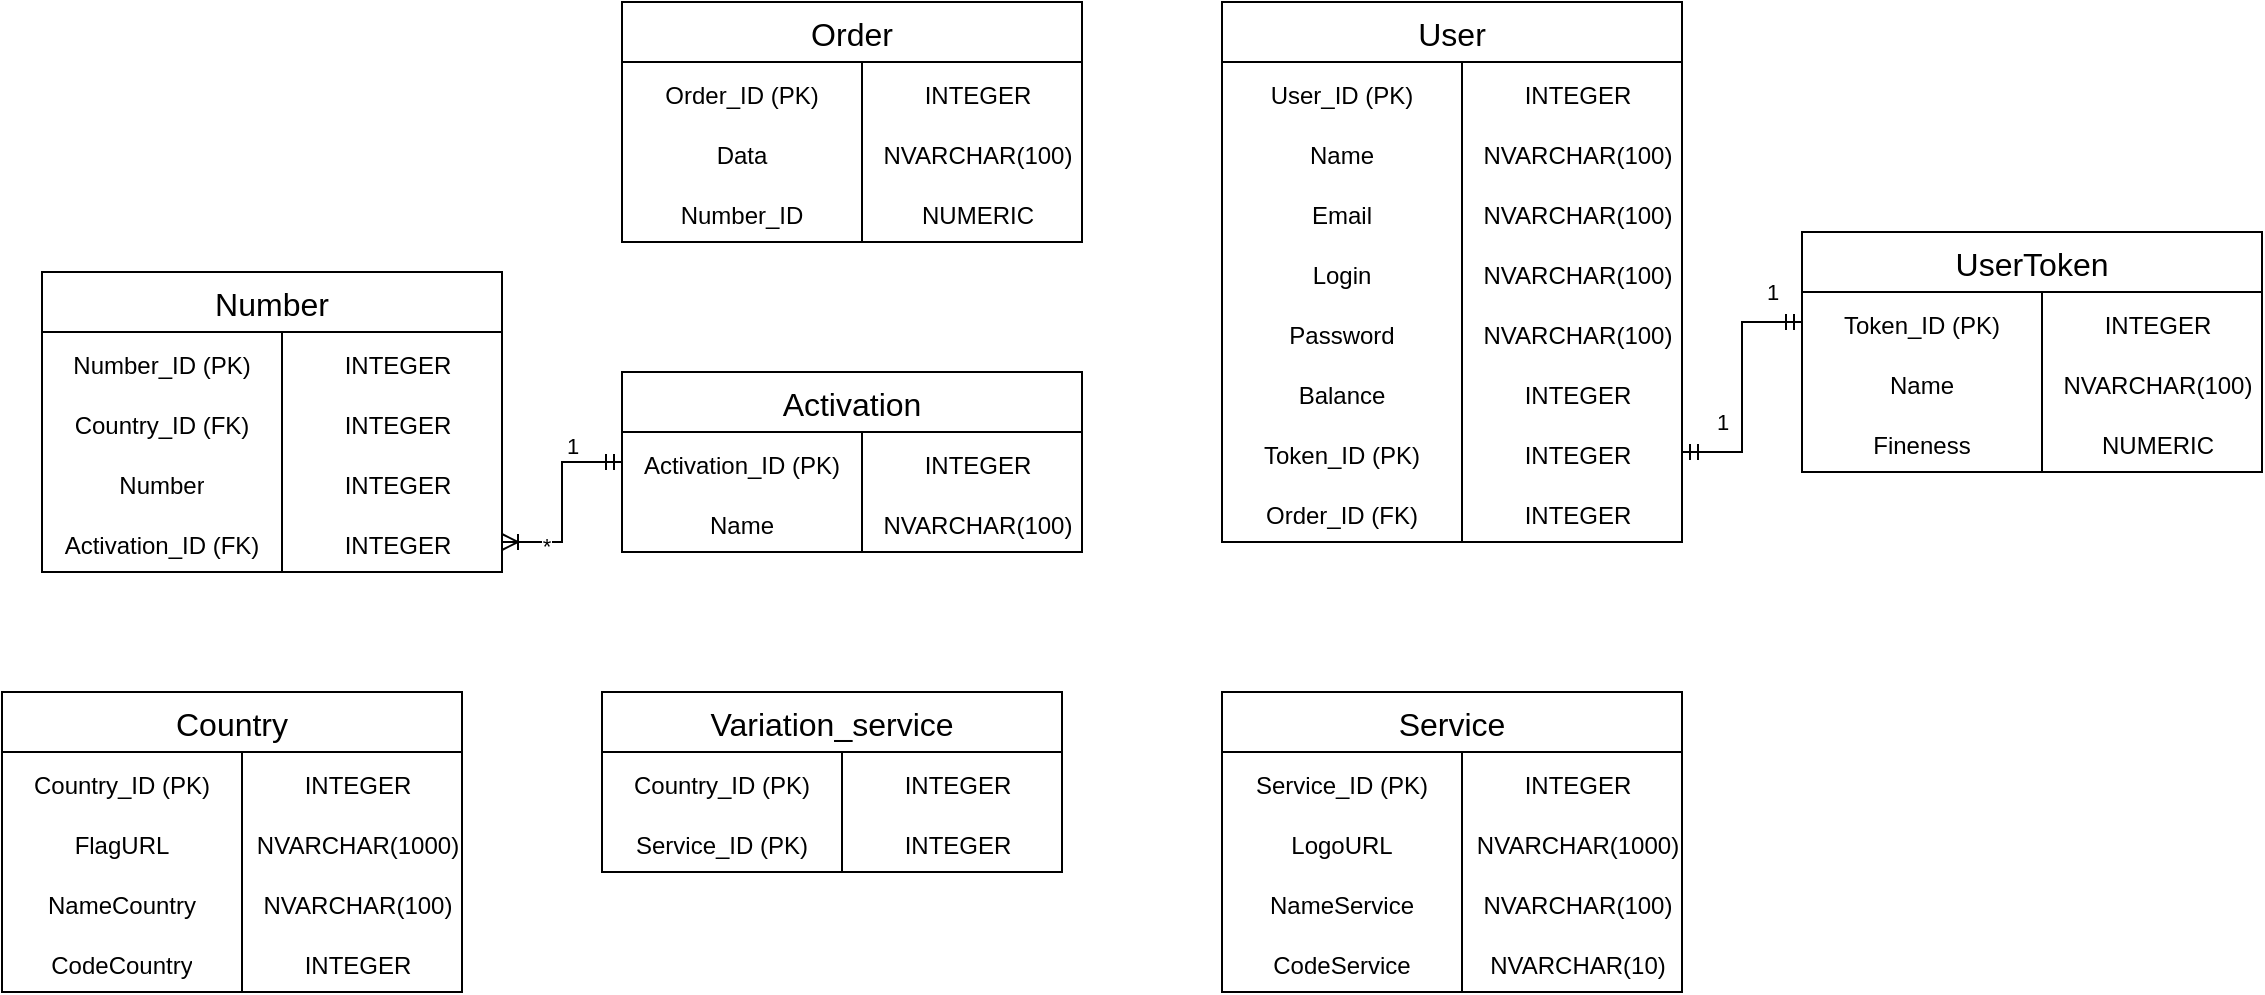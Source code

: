 <mxfile version="26.1.0">
  <diagram name="Страница — 1" id="ChlYoOV86bQL4tqXYA4V">
    <mxGraphModel dx="1869" dy="728" grid="1" gridSize="10" guides="1" tooltips="1" connect="1" arrows="1" fold="1" page="1" pageScale="1" pageWidth="827" pageHeight="1169" math="0" shadow="0">
      <root>
        <mxCell id="0" />
        <mxCell id="1" parent="0" />
        <mxCell id="yyGpaoggGTircmzB4gsK-1" value="User" style="shape=table;startSize=30;container=1;collapsible=0;childLayout=tableLayout;fixedRows=1;rowLines=0;fontStyle=0;strokeColor=default;fontSize=16;" vertex="1" parent="1">
          <mxGeometry x="510" y="45" width="230" height="270" as="geometry" />
        </mxCell>
        <mxCell id="yyGpaoggGTircmzB4gsK-2" value="" style="shape=tableRow;horizontal=0;startSize=0;swimlaneHead=0;swimlaneBody=0;top=0;left=0;bottom=0;right=0;collapsible=0;dropTarget=0;fillColor=none;points=[[0,0.5],[1,0.5]];portConstraint=eastwest;strokeColor=inherit;fontSize=16;" vertex="1" parent="yyGpaoggGTircmzB4gsK-1">
          <mxGeometry y="30" width="230" height="30" as="geometry" />
        </mxCell>
        <mxCell id="yyGpaoggGTircmzB4gsK-3" value="&lt;span style=&quot;font-size: 12px; text-align: left;&quot;&gt;User_ID (PK)&lt;/span&gt;" style="shape=partialRectangle;html=1;whiteSpace=wrap;connectable=0;fillColor=none;top=0;left=0;bottom=0;right=0;overflow=hidden;pointerEvents=1;strokeColor=inherit;fontSize=16;" vertex="1" parent="yyGpaoggGTircmzB4gsK-2">
          <mxGeometry width="120" height="30" as="geometry">
            <mxRectangle width="120" height="30" as="alternateBounds" />
          </mxGeometry>
        </mxCell>
        <mxCell id="yyGpaoggGTircmzB4gsK-4" value="&lt;span style=&quot;font-size: 12px;&quot;&gt;INTEGER&lt;/span&gt;" style="shape=partialRectangle;html=1;whiteSpace=wrap;connectable=0;fillColor=none;top=0;left=0;bottom=0;right=0;align=center;spacingLeft=6;overflow=hidden;strokeColor=inherit;fontSize=16;" vertex="1" parent="yyGpaoggGTircmzB4gsK-2">
          <mxGeometry x="120" width="110" height="30" as="geometry">
            <mxRectangle width="110" height="30" as="alternateBounds" />
          </mxGeometry>
        </mxCell>
        <mxCell id="yyGpaoggGTircmzB4gsK-5" style="shape=tableRow;horizontal=0;startSize=0;swimlaneHead=0;swimlaneBody=0;top=0;left=0;bottom=0;right=0;collapsible=0;dropTarget=0;fillColor=none;points=[[0,0.5],[1,0.5]];portConstraint=eastwest;strokeColor=inherit;fontSize=16;" vertex="1" parent="yyGpaoggGTircmzB4gsK-1">
          <mxGeometry y="60" width="230" height="30" as="geometry" />
        </mxCell>
        <mxCell id="yyGpaoggGTircmzB4gsK-6" value="&lt;div style=&quot;text-align: left;&quot;&gt;&lt;span style=&quot;background-color: transparent; color: light-dark(rgb(0, 0, 0), rgb(255, 255, 255)); font-size: 12px;&quot;&gt;Name&lt;/span&gt;&lt;/div&gt;" style="shape=partialRectangle;html=1;whiteSpace=wrap;connectable=0;fillColor=none;top=0;left=0;bottom=0;right=0;overflow=hidden;pointerEvents=1;strokeColor=inherit;fontSize=16;" vertex="1" parent="yyGpaoggGTircmzB4gsK-5">
          <mxGeometry width="120" height="30" as="geometry">
            <mxRectangle width="120" height="30" as="alternateBounds" />
          </mxGeometry>
        </mxCell>
        <mxCell id="yyGpaoggGTircmzB4gsK-7" value="&lt;span style=&quot;font-size: 12px;&quot;&gt;NVARCHAR(100)&lt;/span&gt;" style="shape=partialRectangle;html=1;whiteSpace=wrap;connectable=0;fillColor=none;top=0;left=0;bottom=0;right=0;align=center;spacingLeft=6;overflow=hidden;strokeColor=inherit;fontSize=16;" vertex="1" parent="yyGpaoggGTircmzB4gsK-5">
          <mxGeometry x="120" width="110" height="30" as="geometry">
            <mxRectangle width="110" height="30" as="alternateBounds" />
          </mxGeometry>
        </mxCell>
        <mxCell id="yyGpaoggGTircmzB4gsK-80" style="shape=tableRow;horizontal=0;startSize=0;swimlaneHead=0;swimlaneBody=0;top=0;left=0;bottom=0;right=0;collapsible=0;dropTarget=0;fillColor=none;points=[[0,0.5],[1,0.5]];portConstraint=eastwest;strokeColor=inherit;fontSize=16;" vertex="1" parent="yyGpaoggGTircmzB4gsK-1">
          <mxGeometry y="90" width="230" height="30" as="geometry" />
        </mxCell>
        <mxCell id="yyGpaoggGTircmzB4gsK-81" value="&lt;div style=&quot;text-align: left;&quot;&gt;&lt;span style=&quot;background-color: transparent; color: light-dark(rgb(0, 0, 0), rgb(255, 255, 255)); font-size: 12px;&quot;&gt;Email&lt;/span&gt;&lt;/div&gt;" style="shape=partialRectangle;html=1;whiteSpace=wrap;connectable=0;fillColor=none;top=0;left=0;bottom=0;right=0;overflow=hidden;pointerEvents=1;strokeColor=inherit;fontSize=16;" vertex="1" parent="yyGpaoggGTircmzB4gsK-80">
          <mxGeometry width="120" height="30" as="geometry">
            <mxRectangle width="120" height="30" as="alternateBounds" />
          </mxGeometry>
        </mxCell>
        <mxCell id="yyGpaoggGTircmzB4gsK-82" value="&lt;span style=&quot;font-size: 12px;&quot;&gt;NVARCHAR(100)&lt;/span&gt;" style="shape=partialRectangle;html=1;whiteSpace=wrap;connectable=0;fillColor=none;top=0;left=0;bottom=0;right=0;align=center;spacingLeft=6;overflow=hidden;strokeColor=inherit;fontSize=16;" vertex="1" parent="yyGpaoggGTircmzB4gsK-80">
          <mxGeometry x="120" width="110" height="30" as="geometry">
            <mxRectangle width="110" height="30" as="alternateBounds" />
          </mxGeometry>
        </mxCell>
        <mxCell id="yyGpaoggGTircmzB4gsK-77" style="shape=tableRow;horizontal=0;startSize=0;swimlaneHead=0;swimlaneBody=0;top=0;left=0;bottom=0;right=0;collapsible=0;dropTarget=0;fillColor=none;points=[[0,0.5],[1,0.5]];portConstraint=eastwest;strokeColor=inherit;fontSize=16;" vertex="1" parent="yyGpaoggGTircmzB4gsK-1">
          <mxGeometry y="120" width="230" height="30" as="geometry" />
        </mxCell>
        <mxCell id="yyGpaoggGTircmzB4gsK-78" value="&lt;div style=&quot;text-align: left;&quot;&gt;&lt;span style=&quot;background-color: transparent; color: light-dark(rgb(0, 0, 0), rgb(255, 255, 255)); font-size: 12px;&quot;&gt;Login&lt;/span&gt;&lt;/div&gt;" style="shape=partialRectangle;html=1;whiteSpace=wrap;connectable=0;fillColor=none;top=0;left=0;bottom=0;right=0;overflow=hidden;pointerEvents=1;strokeColor=inherit;fontSize=16;" vertex="1" parent="yyGpaoggGTircmzB4gsK-77">
          <mxGeometry width="120" height="30" as="geometry">
            <mxRectangle width="120" height="30" as="alternateBounds" />
          </mxGeometry>
        </mxCell>
        <mxCell id="yyGpaoggGTircmzB4gsK-79" value="&lt;span style=&quot;font-size: 12px;&quot;&gt;NVARCHAR(100)&lt;/span&gt;" style="shape=partialRectangle;html=1;whiteSpace=wrap;connectable=0;fillColor=none;top=0;left=0;bottom=0;right=0;align=center;spacingLeft=6;overflow=hidden;strokeColor=inherit;fontSize=16;" vertex="1" parent="yyGpaoggGTircmzB4gsK-77">
          <mxGeometry x="120" width="110" height="30" as="geometry">
            <mxRectangle width="110" height="30" as="alternateBounds" />
          </mxGeometry>
        </mxCell>
        <mxCell id="yyGpaoggGTircmzB4gsK-83" style="shape=tableRow;horizontal=0;startSize=0;swimlaneHead=0;swimlaneBody=0;top=0;left=0;bottom=0;right=0;collapsible=0;dropTarget=0;fillColor=none;points=[[0,0.5],[1,0.5]];portConstraint=eastwest;strokeColor=inherit;fontSize=16;" vertex="1" parent="yyGpaoggGTircmzB4gsK-1">
          <mxGeometry y="150" width="230" height="30" as="geometry" />
        </mxCell>
        <mxCell id="yyGpaoggGTircmzB4gsK-84" value="&lt;span style=&quot;font-size: 12px; text-align: left;&quot;&gt;Password&lt;/span&gt;" style="shape=partialRectangle;html=1;whiteSpace=wrap;connectable=0;fillColor=none;top=0;left=0;bottom=0;right=0;overflow=hidden;pointerEvents=1;strokeColor=inherit;fontSize=16;" vertex="1" parent="yyGpaoggGTircmzB4gsK-83">
          <mxGeometry width="120" height="30" as="geometry">
            <mxRectangle width="120" height="30" as="alternateBounds" />
          </mxGeometry>
        </mxCell>
        <mxCell id="yyGpaoggGTircmzB4gsK-85" value="&lt;span style=&quot;font-size: 12px;&quot;&gt;NVARCHAR(100)&lt;/span&gt;" style="shape=partialRectangle;html=1;whiteSpace=wrap;connectable=0;fillColor=none;top=0;left=0;bottom=0;right=0;align=center;spacingLeft=6;overflow=hidden;strokeColor=inherit;fontSize=16;" vertex="1" parent="yyGpaoggGTircmzB4gsK-83">
          <mxGeometry x="120" width="110" height="30" as="geometry">
            <mxRectangle width="110" height="30" as="alternateBounds" />
          </mxGeometry>
        </mxCell>
        <mxCell id="yyGpaoggGTircmzB4gsK-102" style="shape=tableRow;horizontal=0;startSize=0;swimlaneHead=0;swimlaneBody=0;top=0;left=0;bottom=0;right=0;collapsible=0;dropTarget=0;fillColor=none;points=[[0,0.5],[1,0.5]];portConstraint=eastwest;strokeColor=inherit;fontSize=16;" vertex="1" parent="yyGpaoggGTircmzB4gsK-1">
          <mxGeometry y="180" width="230" height="30" as="geometry" />
        </mxCell>
        <mxCell id="yyGpaoggGTircmzB4gsK-103" value="&lt;div style=&quot;text-align: left;&quot;&gt;&lt;span style=&quot;background-color: transparent; color: light-dark(rgb(0, 0, 0), rgb(255, 255, 255)); font-size: 12px;&quot;&gt;Balance&lt;/span&gt;&lt;/div&gt;" style="shape=partialRectangle;html=1;whiteSpace=wrap;connectable=0;fillColor=none;top=0;left=0;bottom=0;right=0;overflow=hidden;pointerEvents=1;strokeColor=inherit;fontSize=16;" vertex="1" parent="yyGpaoggGTircmzB4gsK-102">
          <mxGeometry width="120" height="30" as="geometry">
            <mxRectangle width="120" height="30" as="alternateBounds" />
          </mxGeometry>
        </mxCell>
        <mxCell id="yyGpaoggGTircmzB4gsK-104" value="&lt;span style=&quot;font-size: 12px;&quot;&gt;INTEGER&lt;/span&gt;" style="shape=partialRectangle;html=1;whiteSpace=wrap;connectable=0;fillColor=none;top=0;left=0;bottom=0;right=0;align=center;spacingLeft=6;overflow=hidden;strokeColor=inherit;fontSize=16;" vertex="1" parent="yyGpaoggGTircmzB4gsK-102">
          <mxGeometry x="120" width="110" height="30" as="geometry">
            <mxRectangle width="110" height="30" as="alternateBounds" />
          </mxGeometry>
        </mxCell>
        <mxCell id="yyGpaoggGTircmzB4gsK-108" style="shape=tableRow;horizontal=0;startSize=0;swimlaneHead=0;swimlaneBody=0;top=0;left=0;bottom=0;right=0;collapsible=0;dropTarget=0;fillColor=none;points=[[0,0.5],[1,0.5]];portConstraint=eastwest;strokeColor=inherit;fontSize=16;" vertex="1" parent="yyGpaoggGTircmzB4gsK-1">
          <mxGeometry y="210" width="230" height="30" as="geometry" />
        </mxCell>
        <mxCell id="yyGpaoggGTircmzB4gsK-109" value="&lt;span style=&quot;font-size: 12px; text-align: left;&quot;&gt;Token_ID (PK)&lt;/span&gt;" style="shape=partialRectangle;html=1;whiteSpace=wrap;connectable=0;fillColor=none;top=0;left=0;bottom=0;right=0;overflow=hidden;pointerEvents=1;strokeColor=inherit;fontSize=16;" vertex="1" parent="yyGpaoggGTircmzB4gsK-108">
          <mxGeometry width="120" height="30" as="geometry">
            <mxRectangle width="120" height="30" as="alternateBounds" />
          </mxGeometry>
        </mxCell>
        <mxCell id="yyGpaoggGTircmzB4gsK-110" value="&lt;span style=&quot;font-size: 12px;&quot;&gt;INTEGER&lt;/span&gt;" style="shape=partialRectangle;html=1;whiteSpace=wrap;connectable=0;fillColor=none;top=0;left=0;bottom=0;right=0;align=center;spacingLeft=6;overflow=hidden;strokeColor=inherit;fontSize=16;" vertex="1" parent="yyGpaoggGTircmzB4gsK-108">
          <mxGeometry x="120" width="110" height="30" as="geometry">
            <mxRectangle width="110" height="30" as="alternateBounds" />
          </mxGeometry>
        </mxCell>
        <mxCell id="yyGpaoggGTircmzB4gsK-8" style="shape=tableRow;horizontal=0;startSize=0;swimlaneHead=0;swimlaneBody=0;top=0;left=0;bottom=0;right=0;collapsible=0;dropTarget=0;fillColor=none;points=[[0,0.5],[1,0.5]];portConstraint=eastwest;strokeColor=inherit;fontSize=16;" vertex="1" parent="yyGpaoggGTircmzB4gsK-1">
          <mxGeometry y="240" width="230" height="30" as="geometry" />
        </mxCell>
        <mxCell id="yyGpaoggGTircmzB4gsK-9" value="&lt;span style=&quot;font-size: 12px; text-align: left;&quot;&gt;Order_ID (FK)&lt;/span&gt;" style="shape=partialRectangle;html=1;whiteSpace=wrap;connectable=0;fillColor=none;top=0;left=0;bottom=0;right=0;overflow=hidden;pointerEvents=1;strokeColor=inherit;fontSize=16;" vertex="1" parent="yyGpaoggGTircmzB4gsK-8">
          <mxGeometry width="120" height="30" as="geometry">
            <mxRectangle width="120" height="30" as="alternateBounds" />
          </mxGeometry>
        </mxCell>
        <mxCell id="yyGpaoggGTircmzB4gsK-10" value="&lt;span style=&quot;font-size: 12px;&quot;&gt;INTEGER&lt;/span&gt;" style="shape=partialRectangle;html=1;whiteSpace=wrap;connectable=0;fillColor=none;top=0;left=0;bottom=0;right=0;align=center;spacingLeft=6;overflow=hidden;strokeColor=inherit;fontSize=16;" vertex="1" parent="yyGpaoggGTircmzB4gsK-8">
          <mxGeometry x="120" width="110" height="30" as="geometry">
            <mxRectangle width="110" height="30" as="alternateBounds" />
          </mxGeometry>
        </mxCell>
        <mxCell id="yyGpaoggGTircmzB4gsK-11" value="Number" style="shape=table;startSize=30;container=1;collapsible=0;childLayout=tableLayout;fixedRows=1;rowLines=0;fontStyle=0;strokeColor=default;fontSize=16;" vertex="1" parent="1">
          <mxGeometry x="-80" y="180" width="230" height="150" as="geometry" />
        </mxCell>
        <mxCell id="yyGpaoggGTircmzB4gsK-12" value="" style="shape=tableRow;horizontal=0;startSize=0;swimlaneHead=0;swimlaneBody=0;top=0;left=0;bottom=0;right=0;collapsible=0;dropTarget=0;fillColor=none;points=[[0,0.5],[1,0.5]];portConstraint=eastwest;strokeColor=inherit;fontSize=16;" vertex="1" parent="yyGpaoggGTircmzB4gsK-11">
          <mxGeometry y="30" width="230" height="30" as="geometry" />
        </mxCell>
        <mxCell id="yyGpaoggGTircmzB4gsK-13" value="&lt;span style=&quot;font-size: 12px; text-align: left;&quot;&gt;Number_ID (PK)&lt;/span&gt;" style="shape=partialRectangle;html=1;whiteSpace=wrap;connectable=0;fillColor=none;top=0;left=0;bottom=0;right=0;overflow=hidden;pointerEvents=1;strokeColor=inherit;fontSize=16;" vertex="1" parent="yyGpaoggGTircmzB4gsK-12">
          <mxGeometry width="120" height="30" as="geometry">
            <mxRectangle width="120" height="30" as="alternateBounds" />
          </mxGeometry>
        </mxCell>
        <mxCell id="yyGpaoggGTircmzB4gsK-14" value="&lt;span style=&quot;font-size: 12px;&quot;&gt;INTEGER&lt;/span&gt;" style="shape=partialRectangle;html=1;whiteSpace=wrap;connectable=0;fillColor=none;top=0;left=0;bottom=0;right=0;align=center;spacingLeft=6;overflow=hidden;strokeColor=inherit;fontSize=16;" vertex="1" parent="yyGpaoggGTircmzB4gsK-12">
          <mxGeometry x="120" width="110" height="30" as="geometry">
            <mxRectangle width="110" height="30" as="alternateBounds" />
          </mxGeometry>
        </mxCell>
        <mxCell id="yyGpaoggGTircmzB4gsK-15" style="shape=tableRow;horizontal=0;startSize=0;swimlaneHead=0;swimlaneBody=0;top=0;left=0;bottom=0;right=0;collapsible=0;dropTarget=0;fillColor=none;points=[[0,0.5],[1,0.5]];portConstraint=eastwest;strokeColor=inherit;fontSize=16;" vertex="1" parent="yyGpaoggGTircmzB4gsK-11">
          <mxGeometry y="60" width="230" height="30" as="geometry" />
        </mxCell>
        <mxCell id="yyGpaoggGTircmzB4gsK-16" value="&lt;div style=&quot;text-align: left;&quot;&gt;&lt;span style=&quot;font-size: 12px;&quot;&gt;Country_ID (FK)&lt;/span&gt;&lt;/div&gt;" style="shape=partialRectangle;html=1;whiteSpace=wrap;connectable=0;fillColor=none;top=0;left=0;bottom=0;right=0;overflow=hidden;pointerEvents=1;strokeColor=inherit;fontSize=16;" vertex="1" parent="yyGpaoggGTircmzB4gsK-15">
          <mxGeometry width="120" height="30" as="geometry">
            <mxRectangle width="120" height="30" as="alternateBounds" />
          </mxGeometry>
        </mxCell>
        <mxCell id="yyGpaoggGTircmzB4gsK-17" value="&lt;span style=&quot;font-size: 12px;&quot;&gt;INTEGER&lt;/span&gt;" style="shape=partialRectangle;html=1;whiteSpace=wrap;connectable=0;fillColor=none;top=0;left=0;bottom=0;right=0;align=center;spacingLeft=6;overflow=hidden;strokeColor=inherit;fontSize=16;" vertex="1" parent="yyGpaoggGTircmzB4gsK-15">
          <mxGeometry x="120" width="110" height="30" as="geometry">
            <mxRectangle width="110" height="30" as="alternateBounds" />
          </mxGeometry>
        </mxCell>
        <mxCell id="yyGpaoggGTircmzB4gsK-18" style="shape=tableRow;horizontal=0;startSize=0;swimlaneHead=0;swimlaneBody=0;top=0;left=0;bottom=0;right=0;collapsible=0;dropTarget=0;fillColor=none;points=[[0,0.5],[1,0.5]];portConstraint=eastwest;strokeColor=inherit;fontSize=16;" vertex="1" parent="yyGpaoggGTircmzB4gsK-11">
          <mxGeometry y="90" width="230" height="30" as="geometry" />
        </mxCell>
        <mxCell id="yyGpaoggGTircmzB4gsK-19" value="&lt;font style=&quot;font-size: 12px;&quot;&gt;Number&lt;/font&gt;" style="shape=partialRectangle;html=1;whiteSpace=wrap;connectable=0;fillColor=none;top=0;left=0;bottom=0;right=0;overflow=hidden;pointerEvents=1;strokeColor=inherit;fontSize=16;" vertex="1" parent="yyGpaoggGTircmzB4gsK-18">
          <mxGeometry width="120" height="30" as="geometry">
            <mxRectangle width="120" height="30" as="alternateBounds" />
          </mxGeometry>
        </mxCell>
        <mxCell id="yyGpaoggGTircmzB4gsK-20" value="&lt;span style=&quot;font-size: 12px;&quot;&gt;INTEGER&lt;/span&gt;" style="shape=partialRectangle;html=1;whiteSpace=wrap;connectable=0;fillColor=none;top=0;left=0;bottom=0;right=0;align=center;spacingLeft=6;overflow=hidden;strokeColor=inherit;fontSize=16;" vertex="1" parent="yyGpaoggGTircmzB4gsK-18">
          <mxGeometry x="120" width="110" height="30" as="geometry">
            <mxRectangle width="110" height="30" as="alternateBounds" />
          </mxGeometry>
        </mxCell>
        <mxCell id="yyGpaoggGTircmzB4gsK-99" style="shape=tableRow;horizontal=0;startSize=0;swimlaneHead=0;swimlaneBody=0;top=0;left=0;bottom=0;right=0;collapsible=0;dropTarget=0;fillColor=none;points=[[0,0.5],[1,0.5]];portConstraint=eastwest;strokeColor=inherit;fontSize=16;" vertex="1" parent="yyGpaoggGTircmzB4gsK-11">
          <mxGeometry y="120" width="230" height="30" as="geometry" />
        </mxCell>
        <mxCell id="yyGpaoggGTircmzB4gsK-100" value="&lt;span style=&quot;font-size: 12px; text-align: left;&quot;&gt;Activation_ID (FK)&lt;/span&gt;" style="shape=partialRectangle;html=1;whiteSpace=wrap;connectable=0;fillColor=none;top=0;left=0;bottom=0;right=0;overflow=hidden;pointerEvents=1;strokeColor=inherit;fontSize=16;" vertex="1" parent="yyGpaoggGTircmzB4gsK-99">
          <mxGeometry width="120" height="30" as="geometry">
            <mxRectangle width="120" height="30" as="alternateBounds" />
          </mxGeometry>
        </mxCell>
        <mxCell id="yyGpaoggGTircmzB4gsK-101" value="&lt;span style=&quot;font-size: 12px;&quot;&gt;INTEGER&lt;/span&gt;" style="shape=partialRectangle;html=1;whiteSpace=wrap;connectable=0;fillColor=none;top=0;left=0;bottom=0;right=0;align=center;spacingLeft=6;overflow=hidden;strokeColor=inherit;fontSize=16;" vertex="1" parent="yyGpaoggGTircmzB4gsK-99">
          <mxGeometry x="120" width="110" height="30" as="geometry">
            <mxRectangle width="110" height="30" as="alternateBounds" />
          </mxGeometry>
        </mxCell>
        <mxCell id="yyGpaoggGTircmzB4gsK-21" value="UserToken" style="shape=table;startSize=30;container=1;collapsible=0;childLayout=tableLayout;fixedRows=1;rowLines=0;fontStyle=0;strokeColor=default;fontSize=16;" vertex="1" parent="1">
          <mxGeometry x="800" y="160" width="230" height="120" as="geometry" />
        </mxCell>
        <mxCell id="yyGpaoggGTircmzB4gsK-22" value="" style="shape=tableRow;horizontal=0;startSize=0;swimlaneHead=0;swimlaneBody=0;top=0;left=0;bottom=0;right=0;collapsible=0;dropTarget=0;fillColor=none;points=[[0,0.5],[1,0.5]];portConstraint=eastwest;strokeColor=inherit;fontSize=16;" vertex="1" parent="yyGpaoggGTircmzB4gsK-21">
          <mxGeometry y="30" width="230" height="30" as="geometry" />
        </mxCell>
        <mxCell id="yyGpaoggGTircmzB4gsK-23" value="&lt;span style=&quot;font-size: 12px; text-align: left;&quot;&gt;Token_ID (PK)&lt;/span&gt;" style="shape=partialRectangle;html=1;whiteSpace=wrap;connectable=0;fillColor=none;top=0;left=0;bottom=0;right=0;overflow=hidden;pointerEvents=1;strokeColor=inherit;fontSize=16;" vertex="1" parent="yyGpaoggGTircmzB4gsK-22">
          <mxGeometry width="120" height="30" as="geometry">
            <mxRectangle width="120" height="30" as="alternateBounds" />
          </mxGeometry>
        </mxCell>
        <mxCell id="yyGpaoggGTircmzB4gsK-24" value="&lt;span style=&quot;font-size: 12px;&quot;&gt;INTEGER&lt;/span&gt;" style="shape=partialRectangle;html=1;whiteSpace=wrap;connectable=0;fillColor=none;top=0;left=0;bottom=0;right=0;align=center;spacingLeft=6;overflow=hidden;strokeColor=inherit;fontSize=16;" vertex="1" parent="yyGpaoggGTircmzB4gsK-22">
          <mxGeometry x="120" width="110" height="30" as="geometry">
            <mxRectangle width="110" height="30" as="alternateBounds" />
          </mxGeometry>
        </mxCell>
        <mxCell id="yyGpaoggGTircmzB4gsK-25" style="shape=tableRow;horizontal=0;startSize=0;swimlaneHead=0;swimlaneBody=0;top=0;left=0;bottom=0;right=0;collapsible=0;dropTarget=0;fillColor=none;points=[[0,0.5],[1,0.5]];portConstraint=eastwest;strokeColor=inherit;fontSize=16;" vertex="1" parent="yyGpaoggGTircmzB4gsK-21">
          <mxGeometry y="60" width="230" height="30" as="geometry" />
        </mxCell>
        <mxCell id="yyGpaoggGTircmzB4gsK-26" value="&lt;div style=&quot;text-align: left;&quot;&gt;&lt;span style=&quot;background-color: transparent; color: light-dark(rgb(0, 0, 0), rgb(255, 255, 255)); font-size: 12px;&quot;&gt;Name&lt;/span&gt;&lt;/div&gt;" style="shape=partialRectangle;html=1;whiteSpace=wrap;connectable=0;fillColor=none;top=0;left=0;bottom=0;right=0;overflow=hidden;pointerEvents=1;strokeColor=inherit;fontSize=16;" vertex="1" parent="yyGpaoggGTircmzB4gsK-25">
          <mxGeometry width="120" height="30" as="geometry">
            <mxRectangle width="120" height="30" as="alternateBounds" />
          </mxGeometry>
        </mxCell>
        <mxCell id="yyGpaoggGTircmzB4gsK-27" value="&lt;span style=&quot;font-size: 12px;&quot;&gt;NVARCHAR(100)&lt;/span&gt;" style="shape=partialRectangle;html=1;whiteSpace=wrap;connectable=0;fillColor=none;top=0;left=0;bottom=0;right=0;align=center;spacingLeft=6;overflow=hidden;strokeColor=inherit;fontSize=16;" vertex="1" parent="yyGpaoggGTircmzB4gsK-25">
          <mxGeometry x="120" width="110" height="30" as="geometry">
            <mxRectangle width="110" height="30" as="alternateBounds" />
          </mxGeometry>
        </mxCell>
        <mxCell id="yyGpaoggGTircmzB4gsK-28" style="shape=tableRow;horizontal=0;startSize=0;swimlaneHead=0;swimlaneBody=0;top=0;left=0;bottom=0;right=0;collapsible=0;dropTarget=0;fillColor=none;points=[[0,0.5],[1,0.5]];portConstraint=eastwest;strokeColor=inherit;fontSize=16;" vertex="1" parent="yyGpaoggGTircmzB4gsK-21">
          <mxGeometry y="90" width="230" height="30" as="geometry" />
        </mxCell>
        <mxCell id="yyGpaoggGTircmzB4gsK-29" value="&lt;font style=&quot;font-size: 12px;&quot;&gt;Fineness&lt;/font&gt;" style="shape=partialRectangle;html=1;whiteSpace=wrap;connectable=0;fillColor=none;top=0;left=0;bottom=0;right=0;overflow=hidden;pointerEvents=1;strokeColor=inherit;fontSize=16;" vertex="1" parent="yyGpaoggGTircmzB4gsK-28">
          <mxGeometry width="120" height="30" as="geometry">
            <mxRectangle width="120" height="30" as="alternateBounds" />
          </mxGeometry>
        </mxCell>
        <mxCell id="yyGpaoggGTircmzB4gsK-30" value="&lt;span style=&quot;font-size: 12px;&quot;&gt;NUMERIC&lt;/span&gt;" style="shape=partialRectangle;html=1;whiteSpace=wrap;connectable=0;fillColor=none;top=0;left=0;bottom=0;right=0;align=center;spacingLeft=6;overflow=hidden;strokeColor=inherit;fontSize=16;" vertex="1" parent="yyGpaoggGTircmzB4gsK-28">
          <mxGeometry x="120" width="110" height="30" as="geometry">
            <mxRectangle width="110" height="30" as="alternateBounds" />
          </mxGeometry>
        </mxCell>
        <mxCell id="yyGpaoggGTircmzB4gsK-31" value="Activation" style="shape=table;startSize=30;container=1;collapsible=0;childLayout=tableLayout;fixedRows=1;rowLines=0;fontStyle=0;strokeColor=default;fontSize=16;" vertex="1" parent="1">
          <mxGeometry x="210" y="230" width="230" height="90" as="geometry" />
        </mxCell>
        <mxCell id="yyGpaoggGTircmzB4gsK-32" value="" style="shape=tableRow;horizontal=0;startSize=0;swimlaneHead=0;swimlaneBody=0;top=0;left=0;bottom=0;right=0;collapsible=0;dropTarget=0;fillColor=none;points=[[0,0.5],[1,0.5]];portConstraint=eastwest;strokeColor=inherit;fontSize=16;" vertex="1" parent="yyGpaoggGTircmzB4gsK-31">
          <mxGeometry y="30" width="230" height="30" as="geometry" />
        </mxCell>
        <mxCell id="yyGpaoggGTircmzB4gsK-33" value="&lt;span style=&quot;font-size: 12px; text-align: left;&quot;&gt;Activation_ID (PK)&lt;/span&gt;" style="shape=partialRectangle;html=1;whiteSpace=wrap;connectable=0;fillColor=none;top=0;left=0;bottom=0;right=0;overflow=hidden;pointerEvents=1;strokeColor=inherit;fontSize=16;" vertex="1" parent="yyGpaoggGTircmzB4gsK-32">
          <mxGeometry width="120" height="30" as="geometry">
            <mxRectangle width="120" height="30" as="alternateBounds" />
          </mxGeometry>
        </mxCell>
        <mxCell id="yyGpaoggGTircmzB4gsK-34" value="&lt;span style=&quot;font-size: 12px;&quot;&gt;INTEGER&lt;/span&gt;" style="shape=partialRectangle;html=1;whiteSpace=wrap;connectable=0;fillColor=none;top=0;left=0;bottom=0;right=0;align=center;spacingLeft=6;overflow=hidden;strokeColor=inherit;fontSize=16;" vertex="1" parent="yyGpaoggGTircmzB4gsK-32">
          <mxGeometry x="120" width="110" height="30" as="geometry">
            <mxRectangle width="110" height="30" as="alternateBounds" />
          </mxGeometry>
        </mxCell>
        <mxCell id="yyGpaoggGTircmzB4gsK-35" style="shape=tableRow;horizontal=0;startSize=0;swimlaneHead=0;swimlaneBody=0;top=0;left=0;bottom=0;right=0;collapsible=0;dropTarget=0;fillColor=none;points=[[0,0.5],[1,0.5]];portConstraint=eastwest;strokeColor=inherit;fontSize=16;" vertex="1" parent="yyGpaoggGTircmzB4gsK-31">
          <mxGeometry y="60" width="230" height="30" as="geometry" />
        </mxCell>
        <mxCell id="yyGpaoggGTircmzB4gsK-36" value="&lt;div style=&quot;text-align: left;&quot;&gt;&lt;span style=&quot;background-color: transparent; color: light-dark(rgb(0, 0, 0), rgb(255, 255, 255)); font-size: 12px;&quot;&gt;Name&lt;/span&gt;&lt;/div&gt;" style="shape=partialRectangle;html=1;whiteSpace=wrap;connectable=0;fillColor=none;top=0;left=0;bottom=0;right=0;overflow=hidden;pointerEvents=1;strokeColor=inherit;fontSize=16;" vertex="1" parent="yyGpaoggGTircmzB4gsK-35">
          <mxGeometry width="120" height="30" as="geometry">
            <mxRectangle width="120" height="30" as="alternateBounds" />
          </mxGeometry>
        </mxCell>
        <mxCell id="yyGpaoggGTircmzB4gsK-37" value="&lt;span style=&quot;font-size: 12px;&quot;&gt;NVARCHAR(100)&lt;/span&gt;" style="shape=partialRectangle;html=1;whiteSpace=wrap;connectable=0;fillColor=none;top=0;left=0;bottom=0;right=0;align=center;spacingLeft=6;overflow=hidden;strokeColor=inherit;fontSize=16;" vertex="1" parent="yyGpaoggGTircmzB4gsK-35">
          <mxGeometry x="120" width="110" height="30" as="geometry">
            <mxRectangle width="110" height="30" as="alternateBounds" />
          </mxGeometry>
        </mxCell>
        <mxCell id="yyGpaoggGTircmzB4gsK-41" value="Service" style="shape=table;startSize=30;container=1;collapsible=0;childLayout=tableLayout;fixedRows=1;rowLines=0;fontStyle=0;strokeColor=default;fontSize=16;" vertex="1" parent="1">
          <mxGeometry x="510" y="390" width="230" height="150" as="geometry" />
        </mxCell>
        <mxCell id="yyGpaoggGTircmzB4gsK-42" value="" style="shape=tableRow;horizontal=0;startSize=0;swimlaneHead=0;swimlaneBody=0;top=0;left=0;bottom=0;right=0;collapsible=0;dropTarget=0;fillColor=none;points=[[0,0.5],[1,0.5]];portConstraint=eastwest;strokeColor=inherit;fontSize=16;" vertex="1" parent="yyGpaoggGTircmzB4gsK-41">
          <mxGeometry y="30" width="230" height="30" as="geometry" />
        </mxCell>
        <mxCell id="yyGpaoggGTircmzB4gsK-43" value="&lt;span style=&quot;font-size: 12px; text-align: left;&quot;&gt;Service_ID (PK)&lt;/span&gt;" style="shape=partialRectangle;html=1;whiteSpace=wrap;connectable=0;fillColor=none;top=0;left=0;bottom=0;right=0;overflow=hidden;pointerEvents=1;strokeColor=inherit;fontSize=16;" vertex="1" parent="yyGpaoggGTircmzB4gsK-42">
          <mxGeometry width="120" height="30" as="geometry">
            <mxRectangle width="120" height="30" as="alternateBounds" />
          </mxGeometry>
        </mxCell>
        <mxCell id="yyGpaoggGTircmzB4gsK-44" value="&lt;span style=&quot;font-size: 12px;&quot;&gt;INTEGER&lt;/span&gt;" style="shape=partialRectangle;html=1;whiteSpace=wrap;connectable=0;fillColor=none;top=0;left=0;bottom=0;right=0;align=center;spacingLeft=6;overflow=hidden;strokeColor=inherit;fontSize=16;" vertex="1" parent="yyGpaoggGTircmzB4gsK-42">
          <mxGeometry x="120" width="110" height="30" as="geometry">
            <mxRectangle width="110" height="30" as="alternateBounds" />
          </mxGeometry>
        </mxCell>
        <mxCell id="yyGpaoggGTircmzB4gsK-74" style="shape=tableRow;horizontal=0;startSize=0;swimlaneHead=0;swimlaneBody=0;top=0;left=0;bottom=0;right=0;collapsible=0;dropTarget=0;fillColor=none;points=[[0,0.5],[1,0.5]];portConstraint=eastwest;strokeColor=inherit;fontSize=16;" vertex="1" parent="yyGpaoggGTircmzB4gsK-41">
          <mxGeometry y="60" width="230" height="30" as="geometry" />
        </mxCell>
        <mxCell id="yyGpaoggGTircmzB4gsK-75" value="&lt;span style=&quot;font-size: 12px;&quot;&gt;LogoURL&lt;/span&gt;" style="shape=partialRectangle;html=1;whiteSpace=wrap;connectable=0;fillColor=none;top=0;left=0;bottom=0;right=0;overflow=hidden;pointerEvents=1;strokeColor=inherit;fontSize=16;" vertex="1" parent="yyGpaoggGTircmzB4gsK-74">
          <mxGeometry width="120" height="30" as="geometry">
            <mxRectangle width="120" height="30" as="alternateBounds" />
          </mxGeometry>
        </mxCell>
        <mxCell id="yyGpaoggGTircmzB4gsK-76" value="&lt;span style=&quot;font-size: 12px;&quot;&gt;NVARCHAR(1000)&lt;/span&gt;" style="shape=partialRectangle;html=1;whiteSpace=wrap;connectable=0;fillColor=none;top=0;left=0;bottom=0;right=0;align=center;spacingLeft=6;overflow=hidden;strokeColor=inherit;fontSize=16;" vertex="1" parent="yyGpaoggGTircmzB4gsK-74">
          <mxGeometry x="120" width="110" height="30" as="geometry">
            <mxRectangle width="110" height="30" as="alternateBounds" />
          </mxGeometry>
        </mxCell>
        <mxCell id="yyGpaoggGTircmzB4gsK-45" style="shape=tableRow;horizontal=0;startSize=0;swimlaneHead=0;swimlaneBody=0;top=0;left=0;bottom=0;right=0;collapsible=0;dropTarget=0;fillColor=none;points=[[0,0.5],[1,0.5]];portConstraint=eastwest;strokeColor=inherit;fontSize=16;" vertex="1" parent="yyGpaoggGTircmzB4gsK-41">
          <mxGeometry y="90" width="230" height="30" as="geometry" />
        </mxCell>
        <mxCell id="yyGpaoggGTircmzB4gsK-46" value="&lt;div style=&quot;text-align: left;&quot;&gt;&lt;span style=&quot;background-color: transparent; color: light-dark(rgb(0, 0, 0), rgb(255, 255, 255)); font-size: 12px;&quot;&gt;NameService&lt;/span&gt;&lt;/div&gt;" style="shape=partialRectangle;html=1;whiteSpace=wrap;connectable=0;fillColor=none;top=0;left=0;bottom=0;right=0;overflow=hidden;pointerEvents=1;strokeColor=inherit;fontSize=16;" vertex="1" parent="yyGpaoggGTircmzB4gsK-45">
          <mxGeometry width="120" height="30" as="geometry">
            <mxRectangle width="120" height="30" as="alternateBounds" />
          </mxGeometry>
        </mxCell>
        <mxCell id="yyGpaoggGTircmzB4gsK-47" value="&lt;span style=&quot;font-size: 12px;&quot;&gt;NVARCHAR(100)&lt;/span&gt;" style="shape=partialRectangle;html=1;whiteSpace=wrap;connectable=0;fillColor=none;top=0;left=0;bottom=0;right=0;align=center;spacingLeft=6;overflow=hidden;strokeColor=inherit;fontSize=16;" vertex="1" parent="yyGpaoggGTircmzB4gsK-45">
          <mxGeometry x="120" width="110" height="30" as="geometry">
            <mxRectangle width="110" height="30" as="alternateBounds" />
          </mxGeometry>
        </mxCell>
        <mxCell id="yyGpaoggGTircmzB4gsK-48" style="shape=tableRow;horizontal=0;startSize=0;swimlaneHead=0;swimlaneBody=0;top=0;left=0;bottom=0;right=0;collapsible=0;dropTarget=0;fillColor=none;points=[[0,0.5],[1,0.5]];portConstraint=eastwest;strokeColor=inherit;fontSize=16;" vertex="1" parent="yyGpaoggGTircmzB4gsK-41">
          <mxGeometry y="120" width="230" height="30" as="geometry" />
        </mxCell>
        <mxCell id="yyGpaoggGTircmzB4gsK-49" value="&lt;font style=&quot;font-size: 12px;&quot;&gt;CodeService&lt;/font&gt;" style="shape=partialRectangle;html=1;whiteSpace=wrap;connectable=0;fillColor=none;top=0;left=0;bottom=0;right=0;overflow=hidden;pointerEvents=1;strokeColor=inherit;fontSize=16;" vertex="1" parent="yyGpaoggGTircmzB4gsK-48">
          <mxGeometry width="120" height="30" as="geometry">
            <mxRectangle width="120" height="30" as="alternateBounds" />
          </mxGeometry>
        </mxCell>
        <mxCell id="yyGpaoggGTircmzB4gsK-50" value="&lt;span style=&quot;font-size: 12px;&quot;&gt;NVARCHAR(10)&lt;/span&gt;" style="shape=partialRectangle;html=1;whiteSpace=wrap;connectable=0;fillColor=none;top=0;left=0;bottom=0;right=0;align=center;spacingLeft=6;overflow=hidden;strokeColor=inherit;fontSize=16;" vertex="1" parent="yyGpaoggGTircmzB4gsK-48">
          <mxGeometry x="120" width="110" height="30" as="geometry">
            <mxRectangle width="110" height="30" as="alternateBounds" />
          </mxGeometry>
        </mxCell>
        <mxCell id="yyGpaoggGTircmzB4gsK-51" value="Country" style="shape=table;startSize=30;container=1;collapsible=0;childLayout=tableLayout;fixedRows=1;rowLines=0;fontStyle=0;strokeColor=default;fontSize=16;" vertex="1" parent="1">
          <mxGeometry x="-100" y="390" width="230" height="150" as="geometry" />
        </mxCell>
        <mxCell id="yyGpaoggGTircmzB4gsK-52" value="" style="shape=tableRow;horizontal=0;startSize=0;swimlaneHead=0;swimlaneBody=0;top=0;left=0;bottom=0;right=0;collapsible=0;dropTarget=0;fillColor=none;points=[[0,0.5],[1,0.5]];portConstraint=eastwest;strokeColor=inherit;fontSize=16;" vertex="1" parent="yyGpaoggGTircmzB4gsK-51">
          <mxGeometry y="30" width="230" height="30" as="geometry" />
        </mxCell>
        <mxCell id="yyGpaoggGTircmzB4gsK-53" value="&lt;span style=&quot;font-size: 12px; text-align: left;&quot;&gt;Country_ID (PK)&lt;/span&gt;" style="shape=partialRectangle;html=1;whiteSpace=wrap;connectable=0;fillColor=none;top=0;left=0;bottom=0;right=0;overflow=hidden;pointerEvents=1;strokeColor=inherit;fontSize=16;" vertex="1" parent="yyGpaoggGTircmzB4gsK-52">
          <mxGeometry width="120" height="30" as="geometry">
            <mxRectangle width="120" height="30" as="alternateBounds" />
          </mxGeometry>
        </mxCell>
        <mxCell id="yyGpaoggGTircmzB4gsK-54" value="&lt;span style=&quot;font-size: 12px;&quot;&gt;INTEGER&lt;/span&gt;" style="shape=partialRectangle;html=1;whiteSpace=wrap;connectable=0;fillColor=none;top=0;left=0;bottom=0;right=0;align=center;spacingLeft=6;overflow=hidden;strokeColor=inherit;fontSize=16;" vertex="1" parent="yyGpaoggGTircmzB4gsK-52">
          <mxGeometry x="120" width="110" height="30" as="geometry">
            <mxRectangle width="110" height="30" as="alternateBounds" />
          </mxGeometry>
        </mxCell>
        <mxCell id="yyGpaoggGTircmzB4gsK-55" style="shape=tableRow;horizontal=0;startSize=0;swimlaneHead=0;swimlaneBody=0;top=0;left=0;bottom=0;right=0;collapsible=0;dropTarget=0;fillColor=none;points=[[0,0.5],[1,0.5]];portConstraint=eastwest;strokeColor=inherit;fontSize=16;" vertex="1" parent="yyGpaoggGTircmzB4gsK-51">
          <mxGeometry y="60" width="230" height="30" as="geometry" />
        </mxCell>
        <mxCell id="yyGpaoggGTircmzB4gsK-56" value="&lt;div style=&quot;text-align: left;&quot;&gt;&lt;span style=&quot;font-size: 12px;&quot;&gt;FlagURL&lt;/span&gt;&lt;/div&gt;" style="shape=partialRectangle;html=1;whiteSpace=wrap;connectable=0;fillColor=none;top=0;left=0;bottom=0;right=0;overflow=hidden;pointerEvents=1;strokeColor=inherit;fontSize=16;" vertex="1" parent="yyGpaoggGTircmzB4gsK-55">
          <mxGeometry width="120" height="30" as="geometry">
            <mxRectangle width="120" height="30" as="alternateBounds" />
          </mxGeometry>
        </mxCell>
        <mxCell id="yyGpaoggGTircmzB4gsK-57" value="&lt;span style=&quot;font-size: 12px;&quot;&gt;NVARCHAR(1000)&lt;/span&gt;" style="shape=partialRectangle;html=1;whiteSpace=wrap;connectable=0;fillColor=none;top=0;left=0;bottom=0;right=0;align=center;spacingLeft=6;overflow=hidden;strokeColor=inherit;fontSize=16;" vertex="1" parent="yyGpaoggGTircmzB4gsK-55">
          <mxGeometry x="120" width="110" height="30" as="geometry">
            <mxRectangle width="110" height="30" as="alternateBounds" />
          </mxGeometry>
        </mxCell>
        <mxCell id="yyGpaoggGTircmzB4gsK-58" style="shape=tableRow;horizontal=0;startSize=0;swimlaneHead=0;swimlaneBody=0;top=0;left=0;bottom=0;right=0;collapsible=0;dropTarget=0;fillColor=none;points=[[0,0.5],[1,0.5]];portConstraint=eastwest;strokeColor=inherit;fontSize=16;" vertex="1" parent="yyGpaoggGTircmzB4gsK-51">
          <mxGeometry y="90" width="230" height="30" as="geometry" />
        </mxCell>
        <mxCell id="yyGpaoggGTircmzB4gsK-59" value="&lt;font style=&quot;font-size: 12px;&quot;&gt;NameCountry&lt;/font&gt;" style="shape=partialRectangle;html=1;whiteSpace=wrap;connectable=0;fillColor=none;top=0;left=0;bottom=0;right=0;overflow=hidden;pointerEvents=1;strokeColor=inherit;fontSize=16;" vertex="1" parent="yyGpaoggGTircmzB4gsK-58">
          <mxGeometry width="120" height="30" as="geometry">
            <mxRectangle width="120" height="30" as="alternateBounds" />
          </mxGeometry>
        </mxCell>
        <mxCell id="yyGpaoggGTircmzB4gsK-60" value="&lt;span style=&quot;font-size: 12px;&quot;&gt;NVARCHAR(100)&lt;/span&gt;" style="shape=partialRectangle;html=1;whiteSpace=wrap;connectable=0;fillColor=none;top=0;left=0;bottom=0;right=0;align=center;spacingLeft=6;overflow=hidden;strokeColor=inherit;fontSize=16;" vertex="1" parent="yyGpaoggGTircmzB4gsK-58">
          <mxGeometry x="120" width="110" height="30" as="geometry">
            <mxRectangle width="110" height="30" as="alternateBounds" />
          </mxGeometry>
        </mxCell>
        <mxCell id="yyGpaoggGTircmzB4gsK-71" style="shape=tableRow;horizontal=0;startSize=0;swimlaneHead=0;swimlaneBody=0;top=0;left=0;bottom=0;right=0;collapsible=0;dropTarget=0;fillColor=none;points=[[0,0.5],[1,0.5]];portConstraint=eastwest;strokeColor=inherit;fontSize=16;" vertex="1" parent="yyGpaoggGTircmzB4gsK-51">
          <mxGeometry y="120" width="230" height="30" as="geometry" />
        </mxCell>
        <mxCell id="yyGpaoggGTircmzB4gsK-72" value="&lt;span style=&quot;font-size: 12px;&quot;&gt;CodeCountry&lt;/span&gt;" style="shape=partialRectangle;html=1;whiteSpace=wrap;connectable=0;fillColor=none;top=0;left=0;bottom=0;right=0;overflow=hidden;pointerEvents=1;strokeColor=inherit;fontSize=16;" vertex="1" parent="yyGpaoggGTircmzB4gsK-71">
          <mxGeometry width="120" height="30" as="geometry">
            <mxRectangle width="120" height="30" as="alternateBounds" />
          </mxGeometry>
        </mxCell>
        <mxCell id="yyGpaoggGTircmzB4gsK-73" value="&lt;span style=&quot;font-size: 12px;&quot;&gt;INTEGER&lt;/span&gt;" style="shape=partialRectangle;html=1;whiteSpace=wrap;connectable=0;fillColor=none;top=0;left=0;bottom=0;right=0;align=center;spacingLeft=6;overflow=hidden;strokeColor=inherit;fontSize=16;" vertex="1" parent="yyGpaoggGTircmzB4gsK-71">
          <mxGeometry x="120" width="110" height="30" as="geometry">
            <mxRectangle width="110" height="30" as="alternateBounds" />
          </mxGeometry>
        </mxCell>
        <mxCell id="yyGpaoggGTircmzB4gsK-61" value="Variation_service" style="shape=table;startSize=30;container=1;collapsible=0;childLayout=tableLayout;fixedRows=1;rowLines=0;fontStyle=0;strokeColor=default;fontSize=16;" vertex="1" parent="1">
          <mxGeometry x="200" y="390" width="230" height="90" as="geometry" />
        </mxCell>
        <mxCell id="yyGpaoggGTircmzB4gsK-62" value="" style="shape=tableRow;horizontal=0;startSize=0;swimlaneHead=0;swimlaneBody=0;top=0;left=0;bottom=0;right=0;collapsible=0;dropTarget=0;fillColor=none;points=[[0,0.5],[1,0.5]];portConstraint=eastwest;strokeColor=inherit;fontSize=16;" vertex="1" parent="yyGpaoggGTircmzB4gsK-61">
          <mxGeometry y="30" width="230" height="30" as="geometry" />
        </mxCell>
        <mxCell id="yyGpaoggGTircmzB4gsK-63" value="&lt;span style=&quot;font-size: 12px; text-align: left;&quot;&gt;Country_ID (PK)&lt;/span&gt;" style="shape=partialRectangle;html=1;whiteSpace=wrap;connectable=0;fillColor=none;top=0;left=0;bottom=0;right=0;overflow=hidden;pointerEvents=1;strokeColor=inherit;fontSize=16;" vertex="1" parent="yyGpaoggGTircmzB4gsK-62">
          <mxGeometry width="120" height="30" as="geometry">
            <mxRectangle width="120" height="30" as="alternateBounds" />
          </mxGeometry>
        </mxCell>
        <mxCell id="yyGpaoggGTircmzB4gsK-64" value="&lt;span style=&quot;font-size: 12px;&quot;&gt;INTEGER&lt;/span&gt;" style="shape=partialRectangle;html=1;whiteSpace=wrap;connectable=0;fillColor=none;top=0;left=0;bottom=0;right=0;align=center;spacingLeft=6;overflow=hidden;strokeColor=inherit;fontSize=16;" vertex="1" parent="yyGpaoggGTircmzB4gsK-62">
          <mxGeometry x="120" width="110" height="30" as="geometry">
            <mxRectangle width="110" height="30" as="alternateBounds" />
          </mxGeometry>
        </mxCell>
        <mxCell id="yyGpaoggGTircmzB4gsK-68" style="shape=tableRow;horizontal=0;startSize=0;swimlaneHead=0;swimlaneBody=0;top=0;left=0;bottom=0;right=0;collapsible=0;dropTarget=0;fillColor=none;points=[[0,0.5],[1,0.5]];portConstraint=eastwest;strokeColor=inherit;fontSize=16;" vertex="1" parent="yyGpaoggGTircmzB4gsK-61">
          <mxGeometry y="60" width="230" height="30" as="geometry" />
        </mxCell>
        <mxCell id="yyGpaoggGTircmzB4gsK-69" value="&lt;span style=&quot;font-size: 12px; text-align: left;&quot;&gt;Service_ID (PK)&lt;/span&gt;" style="shape=partialRectangle;html=1;whiteSpace=wrap;connectable=0;fillColor=none;top=0;left=0;bottom=0;right=0;overflow=hidden;pointerEvents=1;strokeColor=inherit;fontSize=16;" vertex="1" parent="yyGpaoggGTircmzB4gsK-68">
          <mxGeometry width="120" height="30" as="geometry">
            <mxRectangle width="120" height="30" as="alternateBounds" />
          </mxGeometry>
        </mxCell>
        <mxCell id="yyGpaoggGTircmzB4gsK-70" value="&lt;span style=&quot;font-size: 12px;&quot;&gt;INTEGER&lt;/span&gt;" style="shape=partialRectangle;html=1;whiteSpace=wrap;connectable=0;fillColor=none;top=0;left=0;bottom=0;right=0;align=center;spacingLeft=6;overflow=hidden;strokeColor=inherit;fontSize=16;" vertex="1" parent="yyGpaoggGTircmzB4gsK-68">
          <mxGeometry x="120" width="110" height="30" as="geometry">
            <mxRectangle width="110" height="30" as="alternateBounds" />
          </mxGeometry>
        </mxCell>
        <mxCell id="yyGpaoggGTircmzB4gsK-89" value="Order" style="shape=table;startSize=30;container=1;collapsible=0;childLayout=tableLayout;fixedRows=1;rowLines=0;fontStyle=0;strokeColor=default;fontSize=16;" vertex="1" parent="1">
          <mxGeometry x="210" y="45" width="230" height="120" as="geometry" />
        </mxCell>
        <mxCell id="yyGpaoggGTircmzB4gsK-90" value="" style="shape=tableRow;horizontal=0;startSize=0;swimlaneHead=0;swimlaneBody=0;top=0;left=0;bottom=0;right=0;collapsible=0;dropTarget=0;fillColor=none;points=[[0,0.5],[1,0.5]];portConstraint=eastwest;strokeColor=inherit;fontSize=16;" vertex="1" parent="yyGpaoggGTircmzB4gsK-89">
          <mxGeometry y="30" width="230" height="30" as="geometry" />
        </mxCell>
        <mxCell id="yyGpaoggGTircmzB4gsK-91" value="&lt;span style=&quot;font-size: 12px; text-align: left;&quot;&gt;Order_ID (PK)&lt;/span&gt;" style="shape=partialRectangle;html=1;whiteSpace=wrap;connectable=0;fillColor=none;top=0;left=0;bottom=0;right=0;overflow=hidden;pointerEvents=1;strokeColor=inherit;fontSize=16;" vertex="1" parent="yyGpaoggGTircmzB4gsK-90">
          <mxGeometry width="120" height="30" as="geometry">
            <mxRectangle width="120" height="30" as="alternateBounds" />
          </mxGeometry>
        </mxCell>
        <mxCell id="yyGpaoggGTircmzB4gsK-92" value="&lt;span style=&quot;font-size: 12px;&quot;&gt;INTEGER&lt;/span&gt;" style="shape=partialRectangle;html=1;whiteSpace=wrap;connectable=0;fillColor=none;top=0;left=0;bottom=0;right=0;align=center;spacingLeft=6;overflow=hidden;strokeColor=inherit;fontSize=16;" vertex="1" parent="yyGpaoggGTircmzB4gsK-90">
          <mxGeometry x="120" width="110" height="30" as="geometry">
            <mxRectangle width="110" height="30" as="alternateBounds" />
          </mxGeometry>
        </mxCell>
        <mxCell id="yyGpaoggGTircmzB4gsK-93" style="shape=tableRow;horizontal=0;startSize=0;swimlaneHead=0;swimlaneBody=0;top=0;left=0;bottom=0;right=0;collapsible=0;dropTarget=0;fillColor=none;points=[[0,0.5],[1,0.5]];portConstraint=eastwest;strokeColor=inherit;fontSize=16;" vertex="1" parent="yyGpaoggGTircmzB4gsK-89">
          <mxGeometry y="60" width="230" height="30" as="geometry" />
        </mxCell>
        <mxCell id="yyGpaoggGTircmzB4gsK-94" value="&lt;div style=&quot;text-align: left;&quot;&gt;&lt;span style=&quot;font-size: 12px;&quot;&gt;Data&lt;/span&gt;&lt;/div&gt;" style="shape=partialRectangle;html=1;whiteSpace=wrap;connectable=0;fillColor=none;top=0;left=0;bottom=0;right=0;overflow=hidden;pointerEvents=1;strokeColor=inherit;fontSize=16;" vertex="1" parent="yyGpaoggGTircmzB4gsK-93">
          <mxGeometry width="120" height="30" as="geometry">
            <mxRectangle width="120" height="30" as="alternateBounds" />
          </mxGeometry>
        </mxCell>
        <mxCell id="yyGpaoggGTircmzB4gsK-95" value="&lt;span style=&quot;font-size: 12px;&quot;&gt;NVARCHAR(100)&lt;/span&gt;" style="shape=partialRectangle;html=1;whiteSpace=wrap;connectable=0;fillColor=none;top=0;left=0;bottom=0;right=0;align=center;spacingLeft=6;overflow=hidden;strokeColor=inherit;fontSize=16;" vertex="1" parent="yyGpaoggGTircmzB4gsK-93">
          <mxGeometry x="120" width="110" height="30" as="geometry">
            <mxRectangle width="110" height="30" as="alternateBounds" />
          </mxGeometry>
        </mxCell>
        <mxCell id="yyGpaoggGTircmzB4gsK-96" style="shape=tableRow;horizontal=0;startSize=0;swimlaneHead=0;swimlaneBody=0;top=0;left=0;bottom=0;right=0;collapsible=0;dropTarget=0;fillColor=none;points=[[0,0.5],[1,0.5]];portConstraint=eastwest;strokeColor=inherit;fontSize=16;" vertex="1" parent="yyGpaoggGTircmzB4gsK-89">
          <mxGeometry y="90" width="230" height="30" as="geometry" />
        </mxCell>
        <mxCell id="yyGpaoggGTircmzB4gsK-97" value="&lt;span style=&quot;font-size: 12px;&quot;&gt;Number_ID&lt;/span&gt;" style="shape=partialRectangle;html=1;whiteSpace=wrap;connectable=0;fillColor=none;top=0;left=0;bottom=0;right=0;overflow=hidden;pointerEvents=1;strokeColor=inherit;fontSize=16;" vertex="1" parent="yyGpaoggGTircmzB4gsK-96">
          <mxGeometry width="120" height="30" as="geometry">
            <mxRectangle width="120" height="30" as="alternateBounds" />
          </mxGeometry>
        </mxCell>
        <mxCell id="yyGpaoggGTircmzB4gsK-98" value="&lt;span style=&quot;font-size: 12px;&quot;&gt;NUMERIC&lt;/span&gt;" style="shape=partialRectangle;html=1;whiteSpace=wrap;connectable=0;fillColor=none;top=0;left=0;bottom=0;right=0;align=center;spacingLeft=6;overflow=hidden;strokeColor=inherit;fontSize=16;" vertex="1" parent="yyGpaoggGTircmzB4gsK-96">
          <mxGeometry x="120" width="110" height="30" as="geometry">
            <mxRectangle width="110" height="30" as="alternateBounds" />
          </mxGeometry>
        </mxCell>
        <mxCell id="yyGpaoggGTircmzB4gsK-105" value="" style="edgeStyle=entityRelationEdgeStyle;fontSize=12;html=1;endArrow=ERoneToMany;startArrow=ERmandOne;rounded=0;exitX=0;exitY=0.5;exitDx=0;exitDy=0;entryX=1;entryY=0.5;entryDx=0;entryDy=0;" edge="1" parent="1" source="yyGpaoggGTircmzB4gsK-32" target="yyGpaoggGTircmzB4gsK-99">
          <mxGeometry width="100" height="100" relative="1" as="geometry">
            <mxPoint x="240" y="622" as="sourcePoint" />
            <mxPoint x="390" y="610" as="targetPoint" />
          </mxGeometry>
        </mxCell>
        <mxCell id="yyGpaoggGTircmzB4gsK-106" value="1" style="edgeLabel;html=1;align=center;verticalAlign=middle;resizable=0;points=[];" vertex="1" connectable="0" parent="yyGpaoggGTircmzB4gsK-105">
          <mxGeometry x="-0.716" y="2" relative="1" as="geometry">
            <mxPoint x="-11" y="-10" as="offset" />
          </mxGeometry>
        </mxCell>
        <mxCell id="yyGpaoggGTircmzB4gsK-107" value="*" style="edgeLabel;html=1;align=center;verticalAlign=middle;resizable=0;points=[];" vertex="1" connectable="0" parent="yyGpaoggGTircmzB4gsK-105">
          <mxGeometry x="0.753" y="2" relative="1" as="geometry">
            <mxPoint x="9" as="offset" />
          </mxGeometry>
        </mxCell>
        <mxCell id="yyGpaoggGTircmzB4gsK-111" value="" style="edgeStyle=entityRelationEdgeStyle;fontSize=12;html=1;endArrow=ERmandOne;startArrow=ERmandOne;rounded=0;entryX=0;entryY=0.5;entryDx=0;entryDy=0;exitX=1;exitY=0.5;exitDx=0;exitDy=0;" edge="1" parent="1" source="yyGpaoggGTircmzB4gsK-108" target="yyGpaoggGTircmzB4gsK-22">
          <mxGeometry width="100" height="100" relative="1" as="geometry">
            <mxPoint x="710" y="260" as="sourcePoint" />
            <mxPoint x="800" y="230" as="targetPoint" />
            <Array as="points">
              <mxPoint x="760" y="190" />
            </Array>
          </mxGeometry>
        </mxCell>
        <mxCell id="yyGpaoggGTircmzB4gsK-112" value="1" style="edgeLabel;html=1;align=center;verticalAlign=middle;resizable=0;points=[];" vertex="1" connectable="0" parent="yyGpaoggGTircmzB4gsK-111">
          <mxGeometry x="-0.602" y="2" relative="1" as="geometry">
            <mxPoint x="-5" y="-13" as="offset" />
          </mxGeometry>
        </mxCell>
        <mxCell id="yyGpaoggGTircmzB4gsK-113" value="1" style="edgeLabel;html=1;align=center;verticalAlign=middle;resizable=0;points=[];" vertex="1" connectable="0" parent="yyGpaoggGTircmzB4gsK-111">
          <mxGeometry x="0.598" y="-3" relative="1" as="geometry">
            <mxPoint x="10" y="-18" as="offset" />
          </mxGeometry>
        </mxCell>
      </root>
    </mxGraphModel>
  </diagram>
</mxfile>
